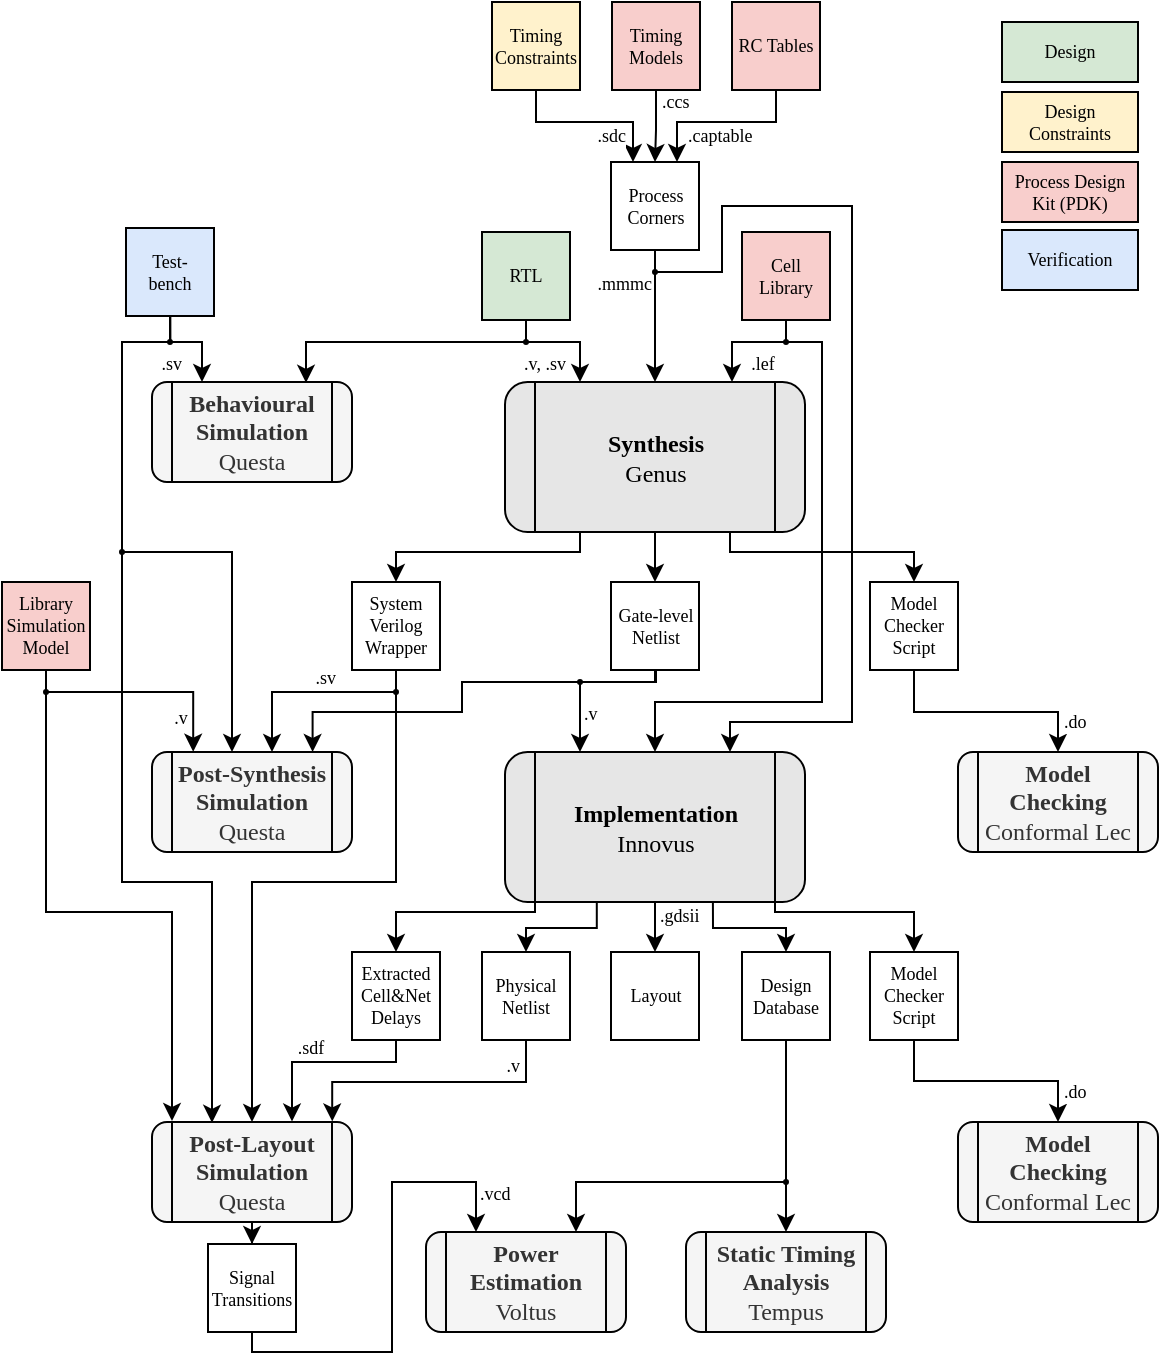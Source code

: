 <mxfile version="20.2.0" type="github">
  <diagram id="dOO12XR693nd055LhPkE" name="Seite-1">
    <mxGraphModel dx="687" dy="380" grid="1" gridSize="5" guides="1" tooltips="1" connect="1" arrows="1" fold="1" page="1" pageScale="1" pageWidth="827" pageHeight="1169" background="none" math="0" shadow="0">
      <root>
        <mxCell id="0" />
        <mxCell id="1" parent="0" />
        <mxCell id="vXIilpLbq_1SYXJ3mb19-55" value="" style="edgeStyle=orthogonalEdgeStyle;rounded=0;orthogonalLoop=1;jettySize=auto;html=1;fontFamily=lmodern;fontSize=9;entryX=0.5;entryY=0;entryDx=0;entryDy=0;exitX=0.25;exitY=1;exitDx=0;exitDy=0;" edge="1" parent="1" source="vXIilpLbq_1SYXJ3mb19-1" target="vXIilpLbq_1SYXJ3mb19-50">
          <mxGeometry relative="1" as="geometry">
            <Array as="points">
              <mxPoint x="429" y="275" />
              <mxPoint x="337" y="275" />
            </Array>
          </mxGeometry>
        </mxCell>
        <mxCell id="vXIilpLbq_1SYXJ3mb19-56" value="" style="edgeStyle=orthogonalEdgeStyle;rounded=0;orthogonalLoop=1;jettySize=auto;html=1;fontFamily=lmodern;fontSize=9;exitX=0.75;exitY=1;exitDx=0;exitDy=0;entryX=0.5;entryY=0;entryDx=0;entryDy=0;" edge="1" parent="1" source="vXIilpLbq_1SYXJ3mb19-1" target="vXIilpLbq_1SYXJ3mb19-54">
          <mxGeometry relative="1" as="geometry">
            <Array as="points">
              <mxPoint x="504" y="275" />
              <mxPoint x="596" y="275" />
            </Array>
          </mxGeometry>
        </mxCell>
        <mxCell id="vXIilpLbq_1SYXJ3mb19-57" value="" style="edgeStyle=orthogonalEdgeStyle;rounded=0;orthogonalLoop=1;jettySize=auto;html=1;fontFamily=lmodern;fontSize=9;entryX=0.5;entryY=0;entryDx=0;entryDy=0;" edge="1" parent="1" source="vXIilpLbq_1SYXJ3mb19-1" target="vXIilpLbq_1SYXJ3mb19-53">
          <mxGeometry relative="1" as="geometry" />
        </mxCell>
        <mxCell id="vXIilpLbq_1SYXJ3mb19-1" value="&lt;b&gt;Synthesis&lt;/b&gt;&lt;br&gt;Genus" style="shape=process;whiteSpace=wrap;html=1;backgroundOutline=1;rounded=1;glass=0;shadow=0;sketch=0;fontFamily=lmodern;fillColor=#E6E6E6;strokeColor=#000000;fillStyle=auto;gradientDirection=north;perimeterSpacing=0;" vertex="1" parent="1">
          <mxGeometry x="391.5" y="190" width="150" height="75" as="geometry" />
        </mxCell>
        <mxCell id="vXIilpLbq_1SYXJ3mb19-17" value="" style="edgeStyle=orthogonalEdgeStyle;rounded=0;orthogonalLoop=1;jettySize=auto;html=1;entryX=0.25;entryY=0;entryDx=0;entryDy=0;exitX=0.5;exitY=1;exitDx=0;exitDy=0;" edge="1" parent="1" source="vXIilpLbq_1SYXJ3mb19-2" target="vXIilpLbq_1SYXJ3mb19-1">
          <mxGeometry relative="1" as="geometry">
            <Array as="points">
              <mxPoint x="402" y="170" />
              <mxPoint x="429" y="170" />
            </Array>
          </mxGeometry>
        </mxCell>
        <mxCell id="vXIilpLbq_1SYXJ3mb19-23" value="&lt;div style=&quot;font-size: 9px;&quot;&gt;.v, .sv &lt;br style=&quot;font-size: 9px;&quot;&gt;&lt;/div&gt;" style="edgeLabel;html=1;align=center;verticalAlign=top;resizable=0;points=[];fontSize=9;fontFamily=lmodern;labelPosition=right;verticalLabelPosition=bottom;spacingRight=11;" vertex="1" connectable="0" parent="vXIilpLbq_1SYXJ3mb19-17">
          <mxGeometry x="-0.129" relative="1" as="geometry">
            <mxPoint y="-1" as="offset" />
          </mxGeometry>
        </mxCell>
        <mxCell id="vXIilpLbq_1SYXJ3mb19-42" value="" style="edgeStyle=orthogonalEdgeStyle;rounded=0;orthogonalLoop=1;jettySize=auto;html=1;fontFamily=lmodern;fontSize=9;entryX=0.77;entryY=0.008;entryDx=0;entryDy=0;entryPerimeter=0;" edge="1" parent="1" source="vXIilpLbq_1SYXJ3mb19-2" target="vXIilpLbq_1SYXJ3mb19-39">
          <mxGeometry relative="1" as="geometry">
            <Array as="points">
              <mxPoint x="402" y="170" />
              <mxPoint x="292" y="170" />
            </Array>
          </mxGeometry>
        </mxCell>
        <mxCell id="vXIilpLbq_1SYXJ3mb19-2" value="RTL" style="whiteSpace=wrap;html=1;aspect=fixed;rounded=0;shadow=0;glass=0;sketch=0;strokeColor=#000000;fontFamily=lmodern;fontSize=9;fillColor=#d5e8d4;" vertex="1" parent="1">
          <mxGeometry x="380" y="115" width="44" height="44" as="geometry" />
        </mxCell>
        <mxCell id="vXIilpLbq_1SYXJ3mb19-15" value="" style="edgeStyle=orthogonalEdgeStyle;rounded=0;orthogonalLoop=1;jettySize=auto;html=1;" edge="1" parent="1">
          <mxGeometry relative="1" as="geometry">
            <mxPoint x="532" y="144.0" as="sourcePoint" />
            <mxPoint x="505" y="190" as="targetPoint" />
            <Array as="points">
              <mxPoint x="532" y="170" />
              <mxPoint x="505" y="170" />
            </Array>
          </mxGeometry>
        </mxCell>
        <mxCell id="vXIilpLbq_1SYXJ3mb19-25" value="&lt;div style=&quot;font-size: 9px;&quot;&gt;.lef&lt;/div&gt;" style="edgeLabel;html=1;align=center;verticalAlign=top;resizable=0;points=[];fontSize=9;fontFamily=lmodern;labelPosition=left;verticalLabelPosition=bottom;" vertex="1" connectable="0" parent="vXIilpLbq_1SYXJ3mb19-15">
          <mxGeometry x="-0.115" y="-1" relative="1" as="geometry">
            <mxPoint x="-6" as="offset" />
          </mxGeometry>
        </mxCell>
        <mxCell id="vXIilpLbq_1SYXJ3mb19-20" value="" style="edgeStyle=orthogonalEdgeStyle;rounded=0;orthogonalLoop=1;jettySize=auto;html=1;fontFamily=lmodern;fontSize=10;" edge="1" parent="1" source="vXIilpLbq_1SYXJ3mb19-18" target="vXIilpLbq_1SYXJ3mb19-1">
          <mxGeometry relative="1" as="geometry" />
        </mxCell>
        <mxCell id="vXIilpLbq_1SYXJ3mb19-24" value="&lt;div style=&quot;font-size: 9px;&quot;&gt;.mmmc&lt;/div&gt;" style="edgeLabel;html=1;align=right;verticalAlign=bottom;resizable=0;points=[];fontSize=9;fontFamily=lmodern;labelPosition=left;verticalLabelPosition=top;spacingLeft=0;spacingRight=2;" vertex="1" connectable="0" parent="vXIilpLbq_1SYXJ3mb19-20">
          <mxGeometry x="-0.207" relative="1" as="geometry">
            <mxPoint x="1" y="-2" as="offset" />
          </mxGeometry>
        </mxCell>
        <mxCell id="vXIilpLbq_1SYXJ3mb19-65" value="" style="edgeStyle=orthogonalEdgeStyle;rounded=0;orthogonalLoop=1;jettySize=auto;html=1;fontFamily=lmodern;fontSize=9;entryX=0.75;entryY=0;entryDx=0;entryDy=0;exitX=0.5;exitY=1;exitDx=0;exitDy=0;" edge="1" parent="1" source="vXIilpLbq_1SYXJ3mb19-18" target="vXIilpLbq_1SYXJ3mb19-41">
          <mxGeometry relative="1" as="geometry">
            <mxPoint x="580" y="355" as="targetPoint" />
            <Array as="points">
              <mxPoint x="466" y="135" />
              <mxPoint x="500" y="135" />
              <mxPoint x="500" y="102" />
              <mxPoint x="565" y="102" />
              <mxPoint x="565" y="360" />
              <mxPoint x="504" y="360" />
            </Array>
          </mxGeometry>
        </mxCell>
        <mxCell id="vXIilpLbq_1SYXJ3mb19-18" value="Process Corners" style="whiteSpace=wrap;html=1;aspect=fixed;rounded=0;shadow=0;glass=0;sketch=0;strokeColor=#000000;fontSize=9;fontFamily=lmodern;fillStyle=auto;fillColor=#FFFFFF;gradientColor=none;allowArrows=1;" vertex="1" parent="1">
          <mxGeometry x="444.5" y="80" width="44" height="44" as="geometry" />
        </mxCell>
        <mxCell id="vXIilpLbq_1SYXJ3mb19-35" value="" style="edgeStyle=orthogonalEdgeStyle;rounded=0;orthogonalLoop=1;jettySize=auto;html=1;fontFamily=lmodern;fontSize=9;entryX=0.25;entryY=0;entryDx=0;entryDy=0;exitX=0.5;exitY=1;exitDx=0;exitDy=0;" edge="1" parent="1" source="vXIilpLbq_1SYXJ3mb19-26" target="vXIilpLbq_1SYXJ3mb19-18">
          <mxGeometry relative="1" as="geometry">
            <Array as="points">
              <mxPoint x="407" y="60" />
              <mxPoint x="455" y="60" />
            </Array>
          </mxGeometry>
        </mxCell>
        <mxCell id="vXIilpLbq_1SYXJ3mb19-38" value=".sdc" style="edgeLabel;html=1;align=right;verticalAlign=top;resizable=0;points=[];fontSize=9;fontFamily=lmodern;spacingTop=-5;labelPosition=left;verticalLabelPosition=bottom;spacingRight=2;" vertex="1" connectable="0" parent="vXIilpLbq_1SYXJ3mb19-35">
          <mxGeometry x="0.497" relative="1" as="geometry">
            <mxPoint as="offset" />
          </mxGeometry>
        </mxCell>
        <mxCell id="vXIilpLbq_1SYXJ3mb19-26" value="Timing Constraints" style="whiteSpace=wrap;html=1;aspect=fixed;rounded=0;shadow=0;glass=0;sketch=0;strokeColor=#000000;fontSize=9;fontFamily=lmodern;fillColor=#fff2cc;" vertex="1" parent="1">
          <mxGeometry x="385" width="44" height="44" as="geometry" />
        </mxCell>
        <mxCell id="vXIilpLbq_1SYXJ3mb19-32" value="" style="edgeStyle=orthogonalEdgeStyle;rounded=0;orthogonalLoop=1;jettySize=auto;html=1;fontFamily=lmodern;fontSize=9;entryX=0.75;entryY=0;entryDx=0;entryDy=0;exitX=0.5;exitY=1;exitDx=0;exitDy=0;" edge="1" parent="1" source="vXIilpLbq_1SYXJ3mb19-27" target="vXIilpLbq_1SYXJ3mb19-18">
          <mxGeometry relative="1" as="geometry">
            <mxPoint x="525" y="55" as="sourcePoint" />
            <Array as="points">
              <mxPoint x="527" y="60" />
              <mxPoint x="477" y="60" />
            </Array>
          </mxGeometry>
        </mxCell>
        <mxCell id="vXIilpLbq_1SYXJ3mb19-37" value="&lt;div&gt;.captable&lt;/div&gt;" style="edgeLabel;html=1;align=left;verticalAlign=top;resizable=0;points=[];fontSize=9;fontFamily=lmodern;labelPosition=right;verticalLabelPosition=bottom;spacingLeft=3;spacingBottom=0;spacingTop=-5;spacing=2;" vertex="1" connectable="0" parent="vXIilpLbq_1SYXJ3mb19-32">
          <mxGeometry x="0.535" relative="1" as="geometry">
            <mxPoint as="offset" />
          </mxGeometry>
        </mxCell>
        <mxCell id="vXIilpLbq_1SYXJ3mb19-27" value="RC Tables" style="whiteSpace=wrap;html=1;aspect=fixed;rounded=0;shadow=0;glass=0;sketch=0;strokeColor=#000000;fontSize=9;fontFamily=lmodern;fillColor=#f8cecc;" vertex="1" parent="1">
          <mxGeometry x="505" width="44" height="44" as="geometry" />
        </mxCell>
        <mxCell id="vXIilpLbq_1SYXJ3mb19-34" value="" style="edgeStyle=orthogonalEdgeStyle;rounded=0;orthogonalLoop=1;jettySize=auto;html=1;fontFamily=lmodern;fontSize=9;" edge="1" parent="1" source="vXIilpLbq_1SYXJ3mb19-28" target="vXIilpLbq_1SYXJ3mb19-18">
          <mxGeometry relative="1" as="geometry" />
        </mxCell>
        <mxCell id="vXIilpLbq_1SYXJ3mb19-36" value="&lt;div&gt;.ccs&lt;/div&gt;" style="edgeLabel;html=1;align=left;verticalAlign=middle;resizable=0;points=[];fontSize=9;fontFamily=lmodern;labelPosition=right;verticalLabelPosition=middle;spacingLeft=2;" vertex="1" connectable="0" parent="vXIilpLbq_1SYXJ3mb19-34">
          <mxGeometry x="-0.698" y="-1" relative="1" as="geometry">
            <mxPoint as="offset" />
          </mxGeometry>
        </mxCell>
        <mxCell id="vXIilpLbq_1SYXJ3mb19-28" value="Timing Models" style="whiteSpace=wrap;html=1;aspect=fixed;rounded=0;shadow=0;glass=0;sketch=0;strokeColor=#000000;fontSize=9;fontFamily=lmodern;fillColor=#f8cecc;" vertex="1" parent="1">
          <mxGeometry x="445" width="44" height="44" as="geometry" />
        </mxCell>
        <mxCell id="vXIilpLbq_1SYXJ3mb19-39" value="&lt;div&gt;&lt;b&gt;Behavioural Simulation&lt;/b&gt;&lt;/div&gt;Questa" style="shape=process;whiteSpace=wrap;html=1;backgroundOutline=1;rounded=1;glass=0;shadow=0;sketch=0;fontFamily=lmodern;fillColor=#f5f5f5;fontColor=#333333;strokeColor=#000000;" vertex="1" parent="1">
          <mxGeometry x="215" y="190" width="100" height="50" as="geometry" />
        </mxCell>
        <mxCell id="vXIilpLbq_1SYXJ3mb19-40" style="edgeStyle=orthogonalEdgeStyle;rounded=0;orthogonalLoop=1;jettySize=auto;html=1;exitX=0.5;exitY=1;exitDx=0;exitDy=0;fontFamily=lmodern;fontSize=9;" edge="1" parent="1" source="vXIilpLbq_1SYXJ3mb19-26" target="vXIilpLbq_1SYXJ3mb19-26">
          <mxGeometry relative="1" as="geometry" />
        </mxCell>
        <mxCell id="vXIilpLbq_1SYXJ3mb19-104" value="" style="edgeStyle=orthogonalEdgeStyle;rounded=0;orthogonalLoop=1;jettySize=auto;html=1;fontFamily=lmodern;fontSize=9;" edge="1" parent="1" source="vXIilpLbq_1SYXJ3mb19-41" target="vXIilpLbq_1SYXJ3mb19-103">
          <mxGeometry relative="1" as="geometry" />
        </mxCell>
        <mxCell id="vXIilpLbq_1SYXJ3mb19-116" value=".gdsii" style="edgeLabel;html=1;align=left;verticalAlign=middle;resizable=0;points=[];fontSize=9;fontFamily=lmodern;labelPosition=right;verticalLabelPosition=middle;" vertex="1" connectable="0" parent="vXIilpLbq_1SYXJ3mb19-104">
          <mxGeometry x="0.223" relative="1" as="geometry">
            <mxPoint as="offset" />
          </mxGeometry>
        </mxCell>
        <mxCell id="vXIilpLbq_1SYXJ3mb19-106" value="" style="edgeStyle=orthogonalEdgeStyle;rounded=0;orthogonalLoop=1;jettySize=auto;html=1;fontFamily=lmodern;fontSize=9;entryX=0.5;entryY=0;entryDx=0;entryDy=0;exitX=0.1;exitY=0.999;exitDx=0;exitDy=0;exitPerimeter=0;" edge="1" parent="1" source="vXIilpLbq_1SYXJ3mb19-41" target="vXIilpLbq_1SYXJ3mb19-105">
          <mxGeometry relative="1" as="geometry">
            <Array as="points">
              <mxPoint x="407" y="455" />
              <mxPoint x="337" y="455" />
            </Array>
          </mxGeometry>
        </mxCell>
        <mxCell id="vXIilpLbq_1SYXJ3mb19-109" value="" style="edgeStyle=orthogonalEdgeStyle;rounded=0;orthogonalLoop=1;jettySize=auto;html=1;fontFamily=lmodern;fontSize=9;entryX=0.5;entryY=0;entryDx=0;entryDy=0;exitX=0.306;exitY=1.001;exitDx=0;exitDy=0;exitPerimeter=0;" edge="1" parent="1" source="vXIilpLbq_1SYXJ3mb19-41" target="vXIilpLbq_1SYXJ3mb19-107">
          <mxGeometry relative="1" as="geometry">
            <mxPoint x="435" y="455" as="sourcePoint" />
            <Array as="points">
              <mxPoint x="437" y="463" />
              <mxPoint x="402" y="463" />
            </Array>
          </mxGeometry>
        </mxCell>
        <mxCell id="vXIilpLbq_1SYXJ3mb19-41" value="&lt;div&gt;&lt;b&gt;Implementation&lt;/b&gt;&lt;/div&gt;Innovus" style="shape=process;whiteSpace=wrap;html=1;backgroundOutline=1;rounded=1;glass=0;shadow=0;sketch=0;fontFamily=lmodern;fillColor=#E6E6E6;strokeColor=#000000;fillStyle=auto;gradientDirection=north;perimeterSpacing=0;" vertex="1" parent="1">
          <mxGeometry x="391.5" y="375" width="150" height="75" as="geometry" />
        </mxCell>
        <mxCell id="vXIilpLbq_1SYXJ3mb19-44" value="" style="edgeStyle=orthogonalEdgeStyle;rounded=0;orthogonalLoop=1;jettySize=auto;html=1;fontFamily=lmodern;fontSize=9;entryX=0.25;entryY=0;entryDx=0;entryDy=0;" edge="1" parent="1" source="vXIilpLbq_1SYXJ3mb19-43" target="vXIilpLbq_1SYXJ3mb19-39">
          <mxGeometry relative="1" as="geometry">
            <Array as="points">
              <mxPoint x="224" y="170" />
              <mxPoint x="240" y="170" />
            </Array>
          </mxGeometry>
        </mxCell>
        <mxCell id="vXIilpLbq_1SYXJ3mb19-45" value=".sv" style="edgeLabel;html=1;align=right;verticalAlign=top;resizable=0;points=[];fontSize=9;fontFamily=lmodern;labelPosition=left;verticalLabelPosition=bottom;" vertex="1" connectable="0" parent="vXIilpLbq_1SYXJ3mb19-44">
          <mxGeometry x="-0.194" y="1" relative="1" as="geometry">
            <mxPoint as="offset" />
          </mxGeometry>
        </mxCell>
        <mxCell id="vXIilpLbq_1SYXJ3mb19-51" value="" style="edgeStyle=orthogonalEdgeStyle;rounded=0;orthogonalLoop=1;jettySize=auto;html=1;fontFamily=lmodern;fontSize=9;exitX=0.5;exitY=1;exitDx=0;exitDy=0;entryX=0.4;entryY=0;entryDx=0;entryDy=0;entryPerimeter=0;" edge="1" parent="1" source="vXIilpLbq_1SYXJ3mb19-43" target="vXIilpLbq_1SYXJ3mb19-46">
          <mxGeometry relative="1" as="geometry">
            <mxPoint x="255" y="350" as="targetPoint" />
            <Array as="points">
              <mxPoint x="224" y="170" />
              <mxPoint x="200" y="170" />
              <mxPoint x="200" y="275" />
              <mxPoint x="255" y="275" />
            </Array>
          </mxGeometry>
        </mxCell>
        <mxCell id="vXIilpLbq_1SYXJ3mb19-97" value="" style="edgeStyle=orthogonalEdgeStyle;rounded=0;orthogonalLoop=1;jettySize=auto;html=1;fontFamily=lmodern;fontSize=9;exitX=0.504;exitY=0.988;exitDx=0;exitDy=0;exitPerimeter=0;entryX=0.302;entryY=0.007;entryDx=0;entryDy=0;entryPerimeter=0;" edge="1" parent="1" source="vXIilpLbq_1SYXJ3mb19-43" target="vXIilpLbq_1SYXJ3mb19-90">
          <mxGeometry relative="1" as="geometry">
            <mxPoint x="255" y="555" as="targetPoint" />
            <Array as="points">
              <mxPoint x="224" y="170" />
              <mxPoint x="200" y="170" />
              <mxPoint x="200" y="440" />
              <mxPoint x="245" y="440" />
              <mxPoint x="245" y="560" />
            </Array>
          </mxGeometry>
        </mxCell>
        <mxCell id="vXIilpLbq_1SYXJ3mb19-43" value="&lt;font style=&quot;font-size: 9px;&quot;&gt;Test-&lt;br style=&quot;font-size: 9px;&quot;&gt;bench&lt;/font&gt;" style="whiteSpace=wrap;html=1;aspect=fixed;rounded=0;shadow=0;glass=0;sketch=0;strokeColor=#000000;fontFamily=lmodern;fontSize=9;fillColor=#dae8fc;" vertex="1" parent="1">
          <mxGeometry x="202" y="113" width="44" height="44" as="geometry" />
        </mxCell>
        <mxCell id="vXIilpLbq_1SYXJ3mb19-46" value="&lt;div&gt;&lt;b&gt;Post-Synthesis Simulation&lt;/b&gt;&lt;/div&gt;Questa" style="shape=process;whiteSpace=wrap;html=1;backgroundOutline=1;rounded=1;glass=0;shadow=0;sketch=0;fontFamily=lmodern;fillColor=#f5f5f5;fontColor=#333333;strokeColor=#000000;" vertex="1" parent="1">
          <mxGeometry x="215" y="375" width="100" height="50" as="geometry" />
        </mxCell>
        <mxCell id="vXIilpLbq_1SYXJ3mb19-52" value="" style="edgeStyle=orthogonalEdgeStyle;rounded=0;orthogonalLoop=1;jettySize=auto;html=1;fontFamily=lmodern;fontSize=9;exitX=0.5;exitY=1;exitDx=0;exitDy=0;entryX=0.206;entryY=-0.003;entryDx=0;entryDy=0;entryPerimeter=0;labelPosition=center;verticalLabelPosition=middle;align=center;verticalAlign=middle;spacingLeft=0;spacingRight=2;" edge="1" parent="1" source="vXIilpLbq_1SYXJ3mb19-48" target="vXIilpLbq_1SYXJ3mb19-46">
          <mxGeometry relative="1" as="geometry">
            <mxPoint x="235" y="330" as="targetPoint" />
            <Array as="points">
              <mxPoint x="162" y="345" />
              <mxPoint x="236" y="345" />
            </Array>
          </mxGeometry>
        </mxCell>
        <mxCell id="vXIilpLbq_1SYXJ3mb19-92" value=".v" style="edgeLabel;html=1;align=center;verticalAlign=middle;resizable=0;points=[];fontSize=9;fontFamily=lmodern;" vertex="1" connectable="0" parent="vXIilpLbq_1SYXJ3mb19-52">
          <mxGeometry x="0.687" relative="1" as="geometry">
            <mxPoint x="-7" y="1" as="offset" />
          </mxGeometry>
        </mxCell>
        <mxCell id="vXIilpLbq_1SYXJ3mb19-94" value="" style="edgeStyle=orthogonalEdgeStyle;rounded=0;orthogonalLoop=1;jettySize=auto;html=1;fontFamily=lmodern;fontSize=9;entryX=0.098;entryY=-0.01;entryDx=0;entryDy=0;entryPerimeter=0;" edge="1" parent="1" source="vXIilpLbq_1SYXJ3mb19-48" target="vXIilpLbq_1SYXJ3mb19-90">
          <mxGeometry relative="1" as="geometry">
            <Array as="points">
              <mxPoint x="162" y="455" />
              <mxPoint x="225" y="455" />
              <mxPoint x="225" y="560" />
            </Array>
          </mxGeometry>
        </mxCell>
        <mxCell id="vXIilpLbq_1SYXJ3mb19-48" value="Library Simulation Model" style="whiteSpace=wrap;html=1;aspect=fixed;rounded=0;shadow=0;glass=0;sketch=0;strokeColor=#000000;fontSize=9;fontFamily=lmodern;fillColor=#f8cecc;" vertex="1" parent="1">
          <mxGeometry x="140" y="290" width="44" height="44" as="geometry" />
        </mxCell>
        <mxCell id="vXIilpLbq_1SYXJ3mb19-62" value="" style="edgeStyle=orthogonalEdgeStyle;rounded=0;orthogonalLoop=1;jettySize=auto;html=1;fontFamily=lmodern;fontSize=9;entryX=0.5;entryY=0;entryDx=0;entryDy=0;exitX=0.475;exitY=0.987;exitDx=0;exitDy=0;exitPerimeter=0;" edge="1" parent="1" source="vXIilpLbq_1SYXJ3mb19-49" target="vXIilpLbq_1SYXJ3mb19-41">
          <mxGeometry relative="1" as="geometry">
            <Array as="points">
              <mxPoint x="531" y="148" />
              <mxPoint x="532" y="148" />
              <mxPoint x="532" y="170" />
              <mxPoint x="550" y="170" />
              <mxPoint x="550" y="350" />
              <mxPoint x="467" y="350" />
            </Array>
          </mxGeometry>
        </mxCell>
        <mxCell id="vXIilpLbq_1SYXJ3mb19-49" value="Cell Library" style="whiteSpace=wrap;html=1;aspect=fixed;rounded=0;shadow=0;glass=0;sketch=0;strokeColor=#000000;fontSize=9;fontFamily=lmodern;fillColor=#f8cecc;" vertex="1" parent="1">
          <mxGeometry x="510" y="115" width="44" height="44" as="geometry" />
        </mxCell>
        <mxCell id="vXIilpLbq_1SYXJ3mb19-58" value="" style="edgeStyle=orthogonalEdgeStyle;rounded=0;orthogonalLoop=1;jettySize=auto;html=1;fontFamily=lmodern;fontSize=9;entryX=0.6;entryY=0;entryDx=0;entryDy=0;entryPerimeter=0;" edge="1" parent="1" source="vXIilpLbq_1SYXJ3mb19-50" target="vXIilpLbq_1SYXJ3mb19-46">
          <mxGeometry relative="1" as="geometry">
            <Array as="points">
              <mxPoint x="337" y="345" />
              <mxPoint x="275" y="345" />
            </Array>
          </mxGeometry>
        </mxCell>
        <mxCell id="vXIilpLbq_1SYXJ3mb19-74" value=".sv" style="edgeLabel;html=1;align=right;verticalAlign=bottom;resizable=0;points=[];fontSize=9;fontFamily=lmodern;labelPosition=left;verticalLabelPosition=top;spacingBottom=1;" vertex="1" connectable="0" parent="vXIilpLbq_1SYXJ3mb19-58">
          <mxGeometry x="-0.209" y="1" relative="1" as="geometry">
            <mxPoint as="offset" />
          </mxGeometry>
        </mxCell>
        <mxCell id="vXIilpLbq_1SYXJ3mb19-100" value="" style="edgeStyle=orthogonalEdgeStyle;rounded=0;orthogonalLoop=1;jettySize=auto;html=1;fontFamily=lmodern;fontSize=9;entryX=0.5;entryY=0;entryDx=0;entryDy=0;" edge="1" parent="1" source="vXIilpLbq_1SYXJ3mb19-50" target="vXIilpLbq_1SYXJ3mb19-90">
          <mxGeometry relative="1" as="geometry">
            <Array as="points">
              <mxPoint x="337" y="440" />
              <mxPoint x="265" y="440" />
            </Array>
          </mxGeometry>
        </mxCell>
        <mxCell id="vXIilpLbq_1SYXJ3mb19-50" value="System Verilog Wrapper" style="whiteSpace=wrap;html=1;aspect=fixed;rounded=0;shadow=0;glass=0;sketch=0;strokeColor=#000000;fontSize=9;fontFamily=lmodern;fillColor=#FFFFFF;" vertex="1" parent="1">
          <mxGeometry x="315" y="290" width="44" height="44" as="geometry" />
        </mxCell>
        <mxCell id="vXIilpLbq_1SYXJ3mb19-59" value="" style="edgeStyle=orthogonalEdgeStyle;rounded=0;orthogonalLoop=1;jettySize=auto;html=1;fontFamily=lmodern;fontSize=9;entryX=0.803;entryY=0;entryDx=0;entryDy=0;entryPerimeter=0;" edge="1" parent="1" source="vXIilpLbq_1SYXJ3mb19-53" target="vXIilpLbq_1SYXJ3mb19-46">
          <mxGeometry relative="1" as="geometry">
            <mxPoint x="325" y="360" as="targetPoint" />
            <Array as="points">
              <mxPoint x="467" y="340" />
              <mxPoint x="370" y="340" />
              <mxPoint x="370" y="355" />
              <mxPoint x="295" y="355" />
            </Array>
          </mxGeometry>
        </mxCell>
        <mxCell id="vXIilpLbq_1SYXJ3mb19-60" value="" style="edgeStyle=orthogonalEdgeStyle;rounded=0;orthogonalLoop=1;jettySize=auto;html=1;fontFamily=lmodern;fontSize=9;entryX=0.25;entryY=0;entryDx=0;entryDy=0;exitX=0.25;exitY=1;exitDx=0;exitDy=0;" edge="1" parent="1" source="vXIilpLbq_1SYXJ3mb19-53" target="vXIilpLbq_1SYXJ3mb19-41">
          <mxGeometry relative="1" as="geometry">
            <Array as="points">
              <mxPoint x="456" y="329" />
              <mxPoint x="467" y="329" />
              <mxPoint x="467" y="340" />
              <mxPoint x="429" y="340" />
            </Array>
          </mxGeometry>
        </mxCell>
        <mxCell id="vXIilpLbq_1SYXJ3mb19-78" value=".v" style="edgeLabel;html=1;align=left;verticalAlign=middle;resizable=0;points=[];fontSize=9;fontFamily=lmodern;labelPosition=right;verticalLabelPosition=middle;" vertex="1" connectable="0" parent="vXIilpLbq_1SYXJ3mb19-60">
          <mxGeometry x="0.612" relative="1" as="geometry">
            <mxPoint as="offset" />
          </mxGeometry>
        </mxCell>
        <mxCell id="vXIilpLbq_1SYXJ3mb19-53" value="Gate-level Netlist" style="whiteSpace=wrap;html=1;aspect=fixed;rounded=0;shadow=0;glass=0;sketch=0;strokeColor=#000000;fontSize=9;fontFamily=lmodern;fillColor=#FFFFFF;" vertex="1" parent="1">
          <mxGeometry x="444.5" y="290" width="44" height="44" as="geometry" />
        </mxCell>
        <mxCell id="vXIilpLbq_1SYXJ3mb19-131" value="" style="edgeStyle=orthogonalEdgeStyle;rounded=0;orthogonalLoop=1;jettySize=auto;html=1;fontFamily=lmodern;fontSize=9;" edge="1" parent="1" source="vXIilpLbq_1SYXJ3mb19-54" target="vXIilpLbq_1SYXJ3mb19-127">
          <mxGeometry relative="1" as="geometry">
            <Array as="points">
              <mxPoint x="596" y="355" />
              <mxPoint x="668" y="355" />
            </Array>
          </mxGeometry>
        </mxCell>
        <mxCell id="vXIilpLbq_1SYXJ3mb19-138" value=".do" style="edgeLabel;html=1;align=left;verticalAlign=middle;resizable=0;points=[];fontSize=9;fontFamily=lmodern;labelPosition=right;verticalLabelPosition=middle;spacingBottom=2;" vertex="1" connectable="0" parent="vXIilpLbq_1SYXJ3mb19-131">
          <mxGeometry x="0.742" y="1" relative="1" as="geometry">
            <mxPoint as="offset" />
          </mxGeometry>
        </mxCell>
        <mxCell id="vXIilpLbq_1SYXJ3mb19-54" value="Model Checker Script" style="whiteSpace=wrap;html=1;aspect=fixed;rounded=0;shadow=0;glass=0;sketch=0;strokeColor=#000000;fontSize=9;fontFamily=lmodern;fillColor=#FFFFFF;" vertex="1" parent="1">
          <mxGeometry x="574" y="290" width="44" height="44" as="geometry" />
        </mxCell>
        <mxCell id="vXIilpLbq_1SYXJ3mb19-79" value="" style="ellipse;whiteSpace=wrap;html=1;aspect=fixed;rounded=0;shadow=0;glass=0;sketch=0;fillStyle=auto;fontFamily=lmodern;fontSize=9;strokeColor=#000000;fillColor=#000000;gradientColor=none;gradientDirection=north;" vertex="1" parent="1">
          <mxGeometry x="531" y="169" width="2" height="2" as="geometry" />
        </mxCell>
        <mxCell id="vXIilpLbq_1SYXJ3mb19-87" value="" style="ellipse;whiteSpace=wrap;html=1;aspect=fixed;rounded=0;shadow=0;glass=0;sketch=0;fillStyle=auto;fontFamily=lmodern;fontSize=9;strokeColor=#000000;fillColor=#000000;gradientColor=none;gradientDirection=north;" vertex="1" parent="1">
          <mxGeometry x="428" y="339" width="2" height="2" as="geometry" />
        </mxCell>
        <mxCell id="vXIilpLbq_1SYXJ3mb19-88" value="" style="ellipse;whiteSpace=wrap;html=1;aspect=fixed;rounded=0;shadow=0;glass=0;sketch=0;fillStyle=auto;fontFamily=lmodern;fontSize=9;strokeColor=#000000;fillColor=#000000;gradientColor=none;gradientDirection=north;" vertex="1" parent="1">
          <mxGeometry x="401" y="169" width="2" height="2" as="geometry" />
        </mxCell>
        <mxCell id="vXIilpLbq_1SYXJ3mb19-89" value="" style="ellipse;whiteSpace=wrap;html=1;aspect=fixed;rounded=0;shadow=0;glass=0;sketch=0;fillStyle=auto;fontFamily=lmodern;fontSize=9;strokeColor=#000000;fillColor=#000000;gradientColor=none;gradientDirection=north;" vertex="1" parent="1">
          <mxGeometry x="223" y="169" width="2" height="2" as="geometry" />
        </mxCell>
        <mxCell id="vXIilpLbq_1SYXJ3mb19-133" value="" style="edgeStyle=orthogonalEdgeStyle;rounded=0;orthogonalLoop=1;jettySize=auto;html=1;fontFamily=lmodern;fontSize=9;" edge="1" parent="1" source="vXIilpLbq_1SYXJ3mb19-90" target="vXIilpLbq_1SYXJ3mb19-132">
          <mxGeometry relative="1" as="geometry" />
        </mxCell>
        <mxCell id="vXIilpLbq_1SYXJ3mb19-90" value="&lt;div&gt;&lt;b&gt;Post-Layout Simulation&lt;/b&gt;&lt;/div&gt;Questa" style="shape=process;whiteSpace=wrap;html=1;backgroundOutline=1;rounded=1;glass=0;shadow=0;sketch=0;fontFamily=lmodern;fillColor=#f5f5f5;fontColor=#333333;strokeColor=#000000;" vertex="1" parent="1">
          <mxGeometry x="215" y="560" width="100" height="50" as="geometry" />
        </mxCell>
        <mxCell id="vXIilpLbq_1SYXJ3mb19-95" value="" style="ellipse;whiteSpace=wrap;html=1;aspect=fixed;rounded=0;shadow=0;glass=0;sketch=0;fillStyle=auto;fontFamily=lmodern;fontSize=9;strokeColor=#000000;fillColor=#000000;gradientColor=none;gradientDirection=north;" vertex="1" parent="1">
          <mxGeometry x="161" y="344" width="2" height="2" as="geometry" />
        </mxCell>
        <mxCell id="vXIilpLbq_1SYXJ3mb19-98" value="" style="ellipse;whiteSpace=wrap;html=1;aspect=fixed;rounded=0;shadow=0;glass=0;sketch=0;fillStyle=auto;fontFamily=lmodern;fontSize=9;strokeColor=#000000;fillColor=#000000;gradientColor=none;gradientDirection=north;" vertex="1" parent="1">
          <mxGeometry x="199" y="274" width="2" height="2" as="geometry" />
        </mxCell>
        <mxCell id="vXIilpLbq_1SYXJ3mb19-102" value="" style="ellipse;whiteSpace=wrap;html=1;aspect=fixed;rounded=0;shadow=0;glass=0;sketch=0;fillStyle=auto;fontFamily=lmodern;fontSize=9;strokeColor=#000000;fillColor=#000000;gradientColor=none;gradientDirection=north;" vertex="1" parent="1">
          <mxGeometry x="336" y="344" width="2" height="2" as="geometry" />
        </mxCell>
        <mxCell id="vXIilpLbq_1SYXJ3mb19-103" value="Layout" style="whiteSpace=wrap;html=1;aspect=fixed;rounded=0;shadow=0;glass=0;sketch=0;strokeColor=#000000;fontSize=9;fontFamily=lmodern;fillColor=#FFFFFF;" vertex="1" parent="1">
          <mxGeometry x="444.5" y="475" width="44" height="44" as="geometry" />
        </mxCell>
        <mxCell id="vXIilpLbq_1SYXJ3mb19-117" value="" style="edgeStyle=orthogonalEdgeStyle;rounded=0;orthogonalLoop=1;jettySize=auto;html=1;fontFamily=lmodern;fontSize=9;entryX=0.7;entryY=-0.004;entryDx=0;entryDy=0;entryPerimeter=0;labelPosition=left;verticalLabelPosition=bottom;align=right;verticalAlign=top;" edge="1" parent="1" source="vXIilpLbq_1SYXJ3mb19-105" target="vXIilpLbq_1SYXJ3mb19-90">
          <mxGeometry relative="1" as="geometry">
            <Array as="points">
              <mxPoint x="337" y="530" />
              <mxPoint x="285" y="530" />
            </Array>
          </mxGeometry>
        </mxCell>
        <mxCell id="vXIilpLbq_1SYXJ3mb19-121" value=".sdf" style="edgeLabel;html=1;align=center;verticalAlign=middle;resizable=0;points=[];fontSize=9;fontFamily=lmodern;" vertex="1" connectable="0" parent="vXIilpLbq_1SYXJ3mb19-117">
          <mxGeometry x="0.591" y="1" relative="1" as="geometry">
            <mxPoint x="8" y="-18" as="offset" />
          </mxGeometry>
        </mxCell>
        <mxCell id="vXIilpLbq_1SYXJ3mb19-105" value="Extracted Cell&amp;amp;Net Delays" style="whiteSpace=wrap;html=1;aspect=fixed;rounded=0;shadow=0;glass=0;sketch=0;strokeColor=#000000;fontSize=9;fontFamily=lmodern;fillColor=#FFFFFF;" vertex="1" parent="1">
          <mxGeometry x="315" y="475" width="44" height="44" as="geometry" />
        </mxCell>
        <mxCell id="vXIilpLbq_1SYXJ3mb19-118" value="" style="edgeStyle=orthogonalEdgeStyle;rounded=0;orthogonalLoop=1;jettySize=auto;html=1;fontFamily=lmodern;fontSize=9;entryX=0.901;entryY=-0.006;entryDx=0;entryDy=0;entryPerimeter=0;" edge="1" parent="1" source="vXIilpLbq_1SYXJ3mb19-107" target="vXIilpLbq_1SYXJ3mb19-90">
          <mxGeometry relative="1" as="geometry">
            <mxPoint x="305" y="555" as="targetPoint" />
            <Array as="points">
              <mxPoint x="402" y="540" />
              <mxPoint x="305" y="540" />
            </Array>
          </mxGeometry>
        </mxCell>
        <mxCell id="vXIilpLbq_1SYXJ3mb19-123" value=".v" style="edgeLabel;html=1;align=right;verticalAlign=middle;resizable=0;points=[];fontSize=9;fontFamily=lmodern;labelPosition=left;verticalLabelPosition=middle;spacingBottom=3;spacingRight=2;" vertex="1" connectable="0" parent="vXIilpLbq_1SYXJ3mb19-118">
          <mxGeometry x="-0.792" y="-1" relative="1" as="geometry">
            <mxPoint as="offset" />
          </mxGeometry>
        </mxCell>
        <mxCell id="vXIilpLbq_1SYXJ3mb19-107" value="Physical Netlist" style="whiteSpace=wrap;html=1;aspect=fixed;rounded=0;shadow=0;glass=0;sketch=0;strokeColor=#000000;fontSize=9;fontFamily=lmodern;fillColor=#FFFFFF;" vertex="1" parent="1">
          <mxGeometry x="380" y="475" width="44" height="44" as="geometry" />
        </mxCell>
        <mxCell id="vXIilpLbq_1SYXJ3mb19-126" value="" style="edgeStyle=orthogonalEdgeStyle;rounded=0;orthogonalLoop=1;jettySize=auto;html=1;fontFamily=lmodern;fontSize=9;" edge="1" parent="1" source="vXIilpLbq_1SYXJ3mb19-110" target="vXIilpLbq_1SYXJ3mb19-125">
          <mxGeometry relative="1" as="geometry" />
        </mxCell>
        <mxCell id="vXIilpLbq_1SYXJ3mb19-129" value="" style="edgeStyle=orthogonalEdgeStyle;rounded=0;orthogonalLoop=1;jettySize=auto;html=1;fontFamily=lmodern;fontSize=9;entryX=0.75;entryY=0;entryDx=0;entryDy=0;" edge="1" parent="1" source="vXIilpLbq_1SYXJ3mb19-110" target="vXIilpLbq_1SYXJ3mb19-124">
          <mxGeometry relative="1" as="geometry">
            <Array as="points">
              <mxPoint x="532" y="590" />
              <mxPoint x="427" y="590" />
            </Array>
          </mxGeometry>
        </mxCell>
        <mxCell id="vXIilpLbq_1SYXJ3mb19-110" value="Design Database" style="whiteSpace=wrap;html=1;aspect=fixed;rounded=0;shadow=0;glass=0;sketch=0;strokeColor=#000000;fontSize=9;fontFamily=lmodern;fillColor=#FFFFFF;" vertex="1" parent="1">
          <mxGeometry x="510" y="475" width="44" height="44" as="geometry" />
        </mxCell>
        <mxCell id="vXIilpLbq_1SYXJ3mb19-130" value="" style="edgeStyle=orthogonalEdgeStyle;rounded=0;orthogonalLoop=1;jettySize=auto;html=1;fontFamily=lmodern;fontSize=9;" edge="1" parent="1" source="vXIilpLbq_1SYXJ3mb19-111" target="vXIilpLbq_1SYXJ3mb19-128">
          <mxGeometry relative="1" as="geometry" />
        </mxCell>
        <mxCell id="vXIilpLbq_1SYXJ3mb19-139" value=".do" style="edgeLabel;html=1;align=left;verticalAlign=top;resizable=0;points=[];fontSize=9;fontFamily=lmodern;labelPosition=right;verticalLabelPosition=bottom;spacingBottom=-6;spacingTop=-9;" vertex="1" connectable="0" parent="vXIilpLbq_1SYXJ3mb19-130">
          <mxGeometry x="0.681" y="1" relative="1" as="geometry">
            <mxPoint as="offset" />
          </mxGeometry>
        </mxCell>
        <mxCell id="vXIilpLbq_1SYXJ3mb19-111" value="Model Checker Script" style="whiteSpace=wrap;html=1;aspect=fixed;rounded=0;shadow=0;glass=0;sketch=0;strokeColor=#000000;fontSize=9;fontFamily=lmodern;fillColor=#FFFFFF;" vertex="1" parent="1">
          <mxGeometry x="574" y="475" width="44" height="44" as="geometry" />
        </mxCell>
        <mxCell id="vXIilpLbq_1SYXJ3mb19-112" value="" style="edgeStyle=orthogonalEdgeStyle;rounded=0;orthogonalLoop=1;jettySize=auto;html=1;fontFamily=lmodern;fontSize=9;entryX=0.5;entryY=0;entryDx=0;entryDy=0;exitX=0.693;exitY=1.003;exitDx=0;exitDy=0;exitPerimeter=0;" edge="1" parent="1" source="vXIilpLbq_1SYXJ3mb19-41" target="vXIilpLbq_1SYXJ3mb19-110">
          <mxGeometry relative="1" as="geometry">
            <mxPoint x="500" y="450" as="sourcePoint" />
            <mxPoint x="533" y="475" as="targetPoint" />
            <Array as="points">
              <mxPoint x="495" y="463" />
              <mxPoint x="532" y="463" />
            </Array>
          </mxGeometry>
        </mxCell>
        <mxCell id="vXIilpLbq_1SYXJ3mb19-113" value="" style="edgeStyle=orthogonalEdgeStyle;rounded=0;orthogonalLoop=1;jettySize=auto;html=1;fontFamily=lmodern;fontSize=9;entryX=0.5;entryY=0;entryDx=0;entryDy=0;exitX=0.9;exitY=0.999;exitDx=0;exitDy=0;exitPerimeter=0;" edge="1" parent="1" source="vXIilpLbq_1SYXJ3mb19-41" target="vXIilpLbq_1SYXJ3mb19-111">
          <mxGeometry relative="1" as="geometry">
            <mxPoint x="540" y="448.005" as="sourcePoint" />
            <mxPoint x="576.55" y="472.78" as="targetPoint" />
            <Array as="points">
              <mxPoint x="527" y="455" />
              <mxPoint x="596" y="455" />
            </Array>
          </mxGeometry>
        </mxCell>
        <mxCell id="vXIilpLbq_1SYXJ3mb19-124" value="&lt;div&gt;&lt;b&gt;Power Estimation&lt;/b&gt;&lt;/div&gt;&lt;div&gt;Voltus&lt;/div&gt;" style="shape=process;whiteSpace=wrap;html=1;backgroundOutline=1;rounded=1;glass=0;shadow=0;sketch=0;fontFamily=lmodern;fillColor=#f5f5f5;fontColor=#333333;strokeColor=#000000;" vertex="1" parent="1">
          <mxGeometry x="352" y="615" width="100" height="50" as="geometry" />
        </mxCell>
        <mxCell id="vXIilpLbq_1SYXJ3mb19-125" value="&lt;div&gt;&lt;b&gt;Static Timing Analysis&lt;/b&gt;&lt;/div&gt;Tempus" style="shape=process;whiteSpace=wrap;html=1;backgroundOutline=1;rounded=1;glass=0;shadow=0;sketch=0;fontFamily=lmodern;fillColor=#f5f5f5;fontColor=#333333;strokeColor=#000000;" vertex="1" parent="1">
          <mxGeometry x="482" y="615" width="100" height="50" as="geometry" />
        </mxCell>
        <mxCell id="vXIilpLbq_1SYXJ3mb19-127" value="&lt;div&gt;&lt;b&gt;Model Checking&lt;br&gt;&lt;/b&gt;&lt;/div&gt;Conformal Lec" style="shape=process;whiteSpace=wrap;html=1;backgroundOutline=1;rounded=1;glass=0;shadow=0;sketch=0;fontFamily=lmodern;fillColor=#f5f5f5;fontColor=#333333;strokeColor=#000000;" vertex="1" parent="1">
          <mxGeometry x="618" y="375" width="100" height="50" as="geometry" />
        </mxCell>
        <mxCell id="vXIilpLbq_1SYXJ3mb19-128" value="&lt;div&gt;&lt;b&gt;Model Checking&lt;br&gt;&lt;/b&gt;&lt;/div&gt;Conformal Lec" style="shape=process;whiteSpace=wrap;html=1;backgroundOutline=1;rounded=1;glass=0;shadow=0;sketch=0;fontFamily=lmodern;fillColor=#f5f5f5;fontColor=#333333;strokeColor=#000000;" vertex="1" parent="1">
          <mxGeometry x="618" y="560" width="100" height="50" as="geometry" />
        </mxCell>
        <mxCell id="vXIilpLbq_1SYXJ3mb19-134" value="" style="edgeStyle=orthogonalEdgeStyle;rounded=0;orthogonalLoop=1;jettySize=auto;html=1;fontFamily=lmodern;fontSize=9;entryX=0.25;entryY=0;entryDx=0;entryDy=0;exitX=0.5;exitY=1;exitDx=0;exitDy=0;" edge="1" parent="1" source="vXIilpLbq_1SYXJ3mb19-132" target="vXIilpLbq_1SYXJ3mb19-124">
          <mxGeometry relative="1" as="geometry">
            <Array as="points">
              <mxPoint x="265" y="675" />
              <mxPoint x="335" y="675" />
              <mxPoint x="335" y="590" />
              <mxPoint x="377" y="590" />
            </Array>
          </mxGeometry>
        </mxCell>
        <mxCell id="vXIilpLbq_1SYXJ3mb19-135" value=".vcd" style="edgeLabel;html=1;align=left;verticalAlign=middle;resizable=0;points=[];fontSize=9;fontFamily=lmodern;labelPosition=right;verticalLabelPosition=middle;" vertex="1" connectable="0" parent="vXIilpLbq_1SYXJ3mb19-134">
          <mxGeometry x="0.837" relative="1" as="geometry">
            <mxPoint as="offset" />
          </mxGeometry>
        </mxCell>
        <mxCell id="vXIilpLbq_1SYXJ3mb19-132" value="Signal Transitions" style="whiteSpace=wrap;html=1;aspect=fixed;rounded=0;shadow=0;glass=0;sketch=0;strokeColor=#000000;fontSize=9;fontFamily=lmodern;fillColor=#FFFFFF;" vertex="1" parent="1">
          <mxGeometry x="243" y="621" width="44" height="44" as="geometry" />
        </mxCell>
        <mxCell id="vXIilpLbq_1SYXJ3mb19-136" value="" style="ellipse;whiteSpace=wrap;html=1;aspect=fixed;rounded=0;shadow=0;glass=0;sketch=0;fillStyle=auto;fontFamily=lmodern;fontSize=9;strokeColor=#000000;fillColor=#000000;gradientColor=none;gradientDirection=north;" vertex="1" parent="1">
          <mxGeometry x="465.5" y="134" width="2" height="2" as="geometry" />
        </mxCell>
        <mxCell id="vXIilpLbq_1SYXJ3mb19-137" value="" style="ellipse;whiteSpace=wrap;html=1;aspect=fixed;rounded=0;shadow=0;glass=0;sketch=0;fillStyle=auto;fontFamily=lmodern;fontSize=9;strokeColor=#000000;fillColor=#000000;gradientColor=none;gradientDirection=north;" vertex="1" parent="1">
          <mxGeometry x="531" y="589" width="2" height="2" as="geometry" />
        </mxCell>
        <mxCell id="vXIilpLbq_1SYXJ3mb19-140" value="&lt;div&gt;Design&lt;/div&gt;" style="whiteSpace=wrap;html=1;rounded=0;shadow=0;glass=0;sketch=0;strokeColor=#000000;fontFamily=lmodern;fontSize=9;fillColor=#d5e8d4;" vertex="1" parent="1">
          <mxGeometry x="640" y="10" width="68" height="30" as="geometry" />
        </mxCell>
        <mxCell id="vXIilpLbq_1SYXJ3mb19-141" value="&lt;div&gt;Design Constraints&lt;/div&gt;" style="whiteSpace=wrap;html=1;rounded=0;shadow=0;glass=0;sketch=0;strokeColor=#000000;fontSize=9;fontFamily=lmodern;fillColor=#fff2cc;" vertex="1" parent="1">
          <mxGeometry x="640" y="45" width="68" height="30" as="geometry" />
        </mxCell>
        <mxCell id="vXIilpLbq_1SYXJ3mb19-142" value="Process Design Kit (PDK)" style="whiteSpace=wrap;html=1;rounded=0;shadow=0;glass=0;sketch=0;strokeColor=#000000;fontSize=9;fontFamily=lmodern;fillColor=#f8cecc;" vertex="1" parent="1">
          <mxGeometry x="640" y="80" width="68" height="30" as="geometry" />
        </mxCell>
        <mxCell id="vXIilpLbq_1SYXJ3mb19-143" value="Verification" style="whiteSpace=wrap;html=1;rounded=0;shadow=0;glass=0;sketch=0;strokeColor=#000000;fontFamily=lmodern;fontSize=9;fillColor=#dae8fc;" vertex="1" parent="1">
          <mxGeometry x="640" y="114" width="68" height="30" as="geometry" />
        </mxCell>
      </root>
    </mxGraphModel>
  </diagram>
</mxfile>
